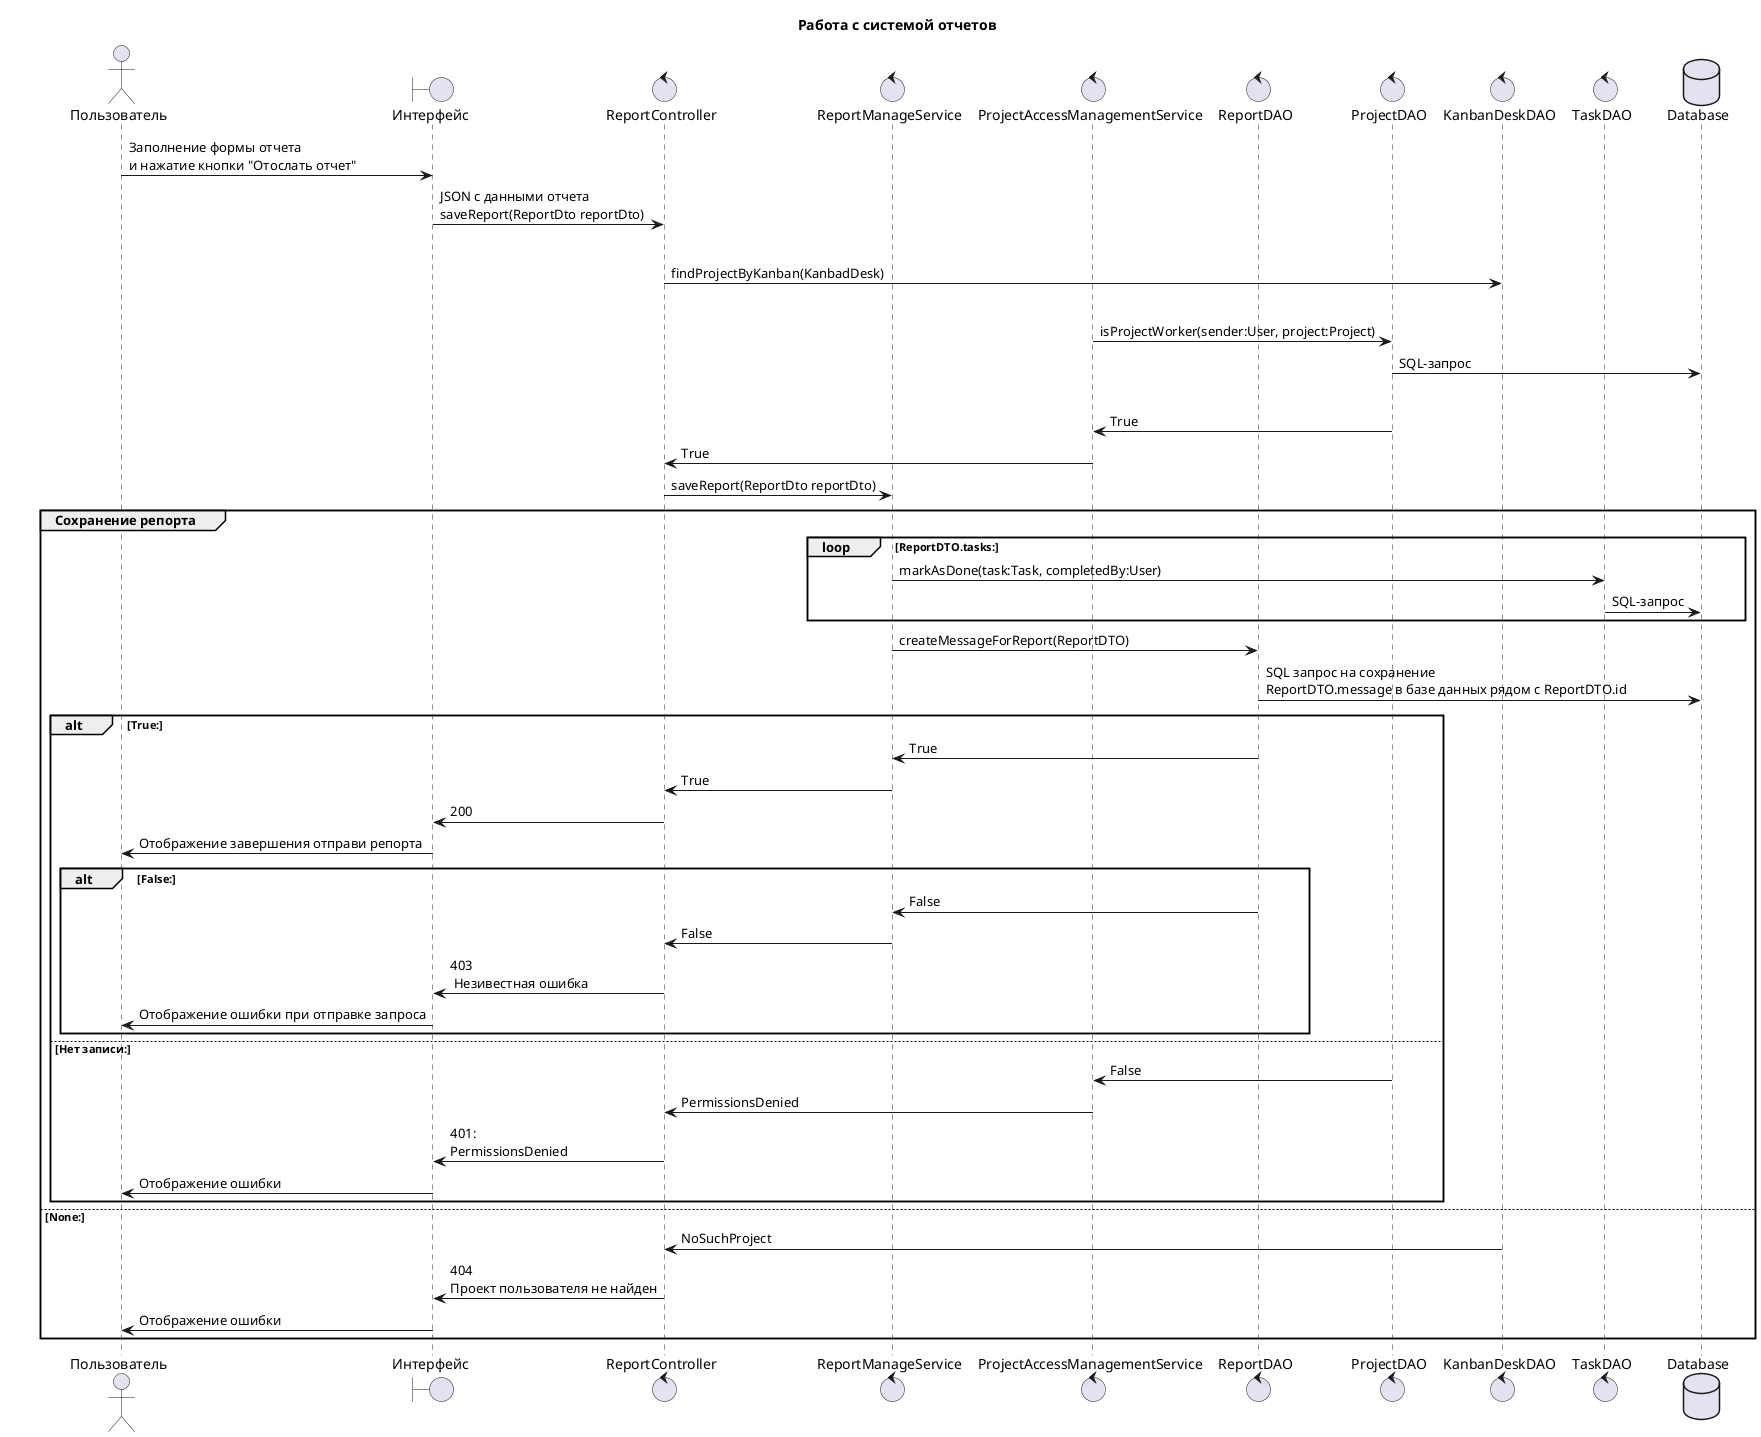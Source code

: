 @startuml sequence
title Работа с системой отчетов

actor Пользователь as user

boundary "Интерфейс" as site

control ReportController as rcont
control ReportManageService as rmserv
control ProjectAccessManagementService as amserv

control ReportDAO as rdao
control ProjectDAO as pdao
control KanbanDeskDAO as kdao

control TaskDAO as tdao
database Database as db

user -> site : Заполнение формы отчета\nи нажатие кнопки "Отослать отчет"
site -> rcont : JSON с данными отчета \nsaveReport(ReportDto reportDto)


group Проверка доступа
    rcont -> kdao : findProjectByKanban(KanbadDesk)
    alt Project:

        amserv -> pdao : isProjectWorker(sender:User, project:Project)
        pdao -> db : SQL-запрос
        alt Есть запись:
            amserv <- pdao : True
            rcont <- amserv : True
            rcont -> rmserv : saveReport(ReportDto reportDto)
            group Сохранение репорта
                loop ReportDTO.tasks:
                    rmserv -> tdao : markAsDone(task:Task, completedBy:User)
                    tdao -> db : SQL-запрос
                end
                rmserv -> rdao : createMessageForReport(ReportDTO)
                rdao -> db : SQL запрос на сохранение\nReportDTO.message в базе данных рядом с ReportDTO.id
                alt True:
                    rmserv <- rdao : True
                    rcont <- rmserv : True
                    site <- rcont : 200
                    user <- site : Отображение завершения отправи репорта
                alt False:
                    rmserv <- rdao : False
                    rcont <- rmserv : False
                    site <- rcont : 403\n Незивестная ошибка
                    user <- site : Отображение ошибки при отправке запроса
            end
        else Нет записи:
            amserv <- pdao : False
            rcont <- amserv : PermissionsDenied
            site <- rcont : 401:\nPermissionsDenied
            user <- site : Отображение ошибки
        end
    else None:
        rcont <- kdao : NoSuchProject
        site <- rcont : 404\nПроект пользователя не найден
        user <- site : Отображение ошибки

end




@enduml